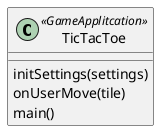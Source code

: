 @startuml

class TicTacToe <<GameApplitcation>> {
    initSettings(settings)
    onUserMove(tile)
    main()
}

@enduml